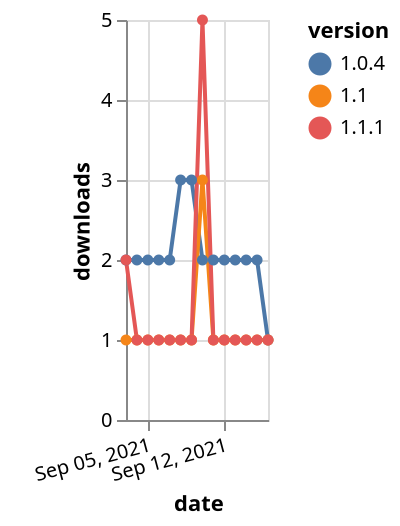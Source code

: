{"$schema": "https://vega.github.io/schema/vega-lite/v5.json", "description": "A simple bar chart with embedded data.", "data": {"values": [{"date": "2021-09-03", "total": 2179, "delta": 2, "version": "1.0.4"}, {"date": "2021-09-04", "total": 2181, "delta": 2, "version": "1.0.4"}, {"date": "2021-09-05", "total": 2183, "delta": 2, "version": "1.0.4"}, {"date": "2021-09-06", "total": 2185, "delta": 2, "version": "1.0.4"}, {"date": "2021-09-07", "total": 2187, "delta": 2, "version": "1.0.4"}, {"date": "2021-09-08", "total": 2190, "delta": 3, "version": "1.0.4"}, {"date": "2021-09-09", "total": 2193, "delta": 3, "version": "1.0.4"}, {"date": "2021-09-10", "total": 2195, "delta": 2, "version": "1.0.4"}, {"date": "2021-09-11", "total": 2197, "delta": 2, "version": "1.0.4"}, {"date": "2021-09-12", "total": 2199, "delta": 2, "version": "1.0.4"}, {"date": "2021-09-13", "total": 2201, "delta": 2, "version": "1.0.4"}, {"date": "2021-09-14", "total": 2203, "delta": 2, "version": "1.0.4"}, {"date": "2021-09-15", "total": 2205, "delta": 2, "version": "1.0.4"}, {"date": "2021-09-16", "total": 2206, "delta": 1, "version": "1.0.4"}, {"date": "2021-09-03", "total": 251, "delta": 1, "version": "1.1"}, {"date": "2021-09-04", "total": 252, "delta": 1, "version": "1.1"}, {"date": "2021-09-05", "total": 253, "delta": 1, "version": "1.1"}, {"date": "2021-09-06", "total": 254, "delta": 1, "version": "1.1"}, {"date": "2021-09-07", "total": 255, "delta": 1, "version": "1.1"}, {"date": "2021-09-08", "total": 256, "delta": 1, "version": "1.1"}, {"date": "2021-09-09", "total": 257, "delta": 1, "version": "1.1"}, {"date": "2021-09-10", "total": 260, "delta": 3, "version": "1.1"}, {"date": "2021-09-11", "total": 261, "delta": 1, "version": "1.1"}, {"date": "2021-09-12", "total": 262, "delta": 1, "version": "1.1"}, {"date": "2021-09-13", "total": 263, "delta": 1, "version": "1.1"}, {"date": "2021-09-14", "total": 264, "delta": 1, "version": "1.1"}, {"date": "2021-09-15", "total": 265, "delta": 1, "version": "1.1"}, {"date": "2021-09-16", "total": 266, "delta": 1, "version": "1.1"}, {"date": "2021-09-03", "total": 264, "delta": 2, "version": "1.1.1"}, {"date": "2021-09-04", "total": 265, "delta": 1, "version": "1.1.1"}, {"date": "2021-09-05", "total": 266, "delta": 1, "version": "1.1.1"}, {"date": "2021-09-06", "total": 267, "delta": 1, "version": "1.1.1"}, {"date": "2021-09-07", "total": 268, "delta": 1, "version": "1.1.1"}, {"date": "2021-09-08", "total": 269, "delta": 1, "version": "1.1.1"}, {"date": "2021-09-09", "total": 270, "delta": 1, "version": "1.1.1"}, {"date": "2021-09-10", "total": 275, "delta": 5, "version": "1.1.1"}, {"date": "2021-09-11", "total": 276, "delta": 1, "version": "1.1.1"}, {"date": "2021-09-12", "total": 277, "delta": 1, "version": "1.1.1"}, {"date": "2021-09-13", "total": 278, "delta": 1, "version": "1.1.1"}, {"date": "2021-09-14", "total": 279, "delta": 1, "version": "1.1.1"}, {"date": "2021-09-15", "total": 280, "delta": 1, "version": "1.1.1"}, {"date": "2021-09-16", "total": 281, "delta": 1, "version": "1.1.1"}]}, "width": "container", "mark": {"type": "line", "point": {"filled": true}}, "encoding": {"x": {"field": "date", "type": "temporal", "timeUnit": "yearmonthdate", "title": "date", "axis": {"labelAngle": -15}}, "y": {"field": "delta", "type": "quantitative", "title": "downloads"}, "color": {"field": "version", "type": "nominal"}, "tooltip": {"field": "delta"}}}